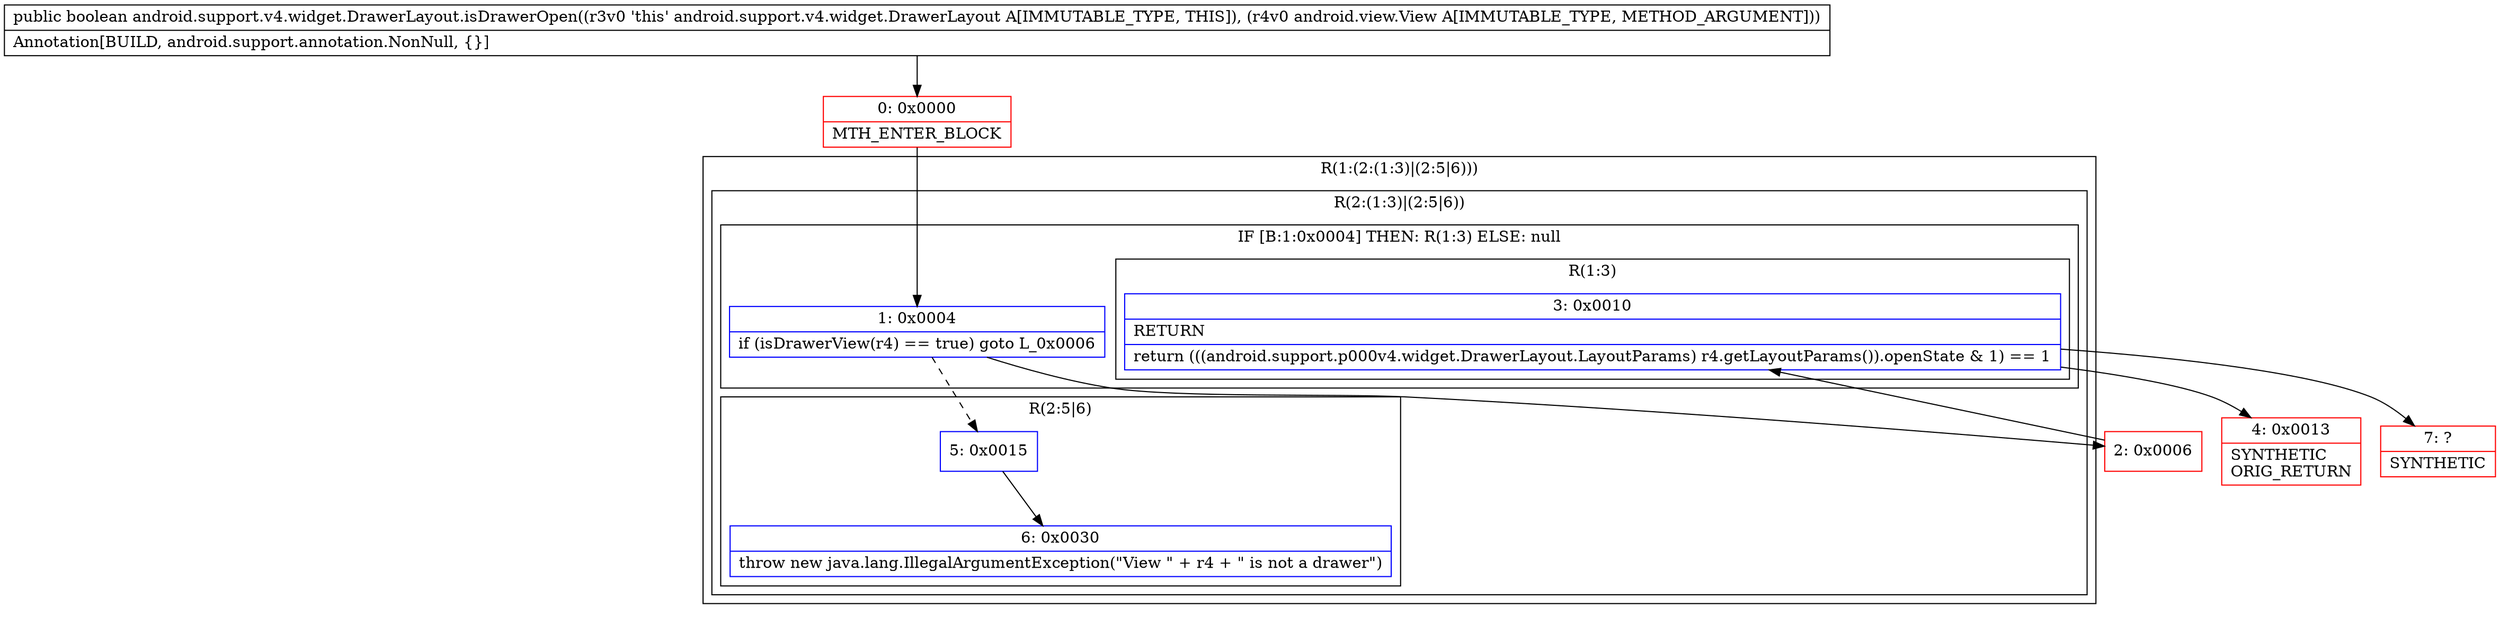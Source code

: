 digraph "CFG forandroid.support.v4.widget.DrawerLayout.isDrawerOpen(Landroid\/view\/View;)Z" {
subgraph cluster_Region_2055694779 {
label = "R(1:(2:(1:3)|(2:5|6)))";
node [shape=record,color=blue];
subgraph cluster_Region_38894274 {
label = "R(2:(1:3)|(2:5|6))";
node [shape=record,color=blue];
subgraph cluster_IfRegion_2061838618 {
label = "IF [B:1:0x0004] THEN: R(1:3) ELSE: null";
node [shape=record,color=blue];
Node_1 [shape=record,label="{1\:\ 0x0004|if (isDrawerView(r4) == true) goto L_0x0006\l}"];
subgraph cluster_Region_64618214 {
label = "R(1:3)";
node [shape=record,color=blue];
Node_3 [shape=record,label="{3\:\ 0x0010|RETURN\l|return (((android.support.p000v4.widget.DrawerLayout.LayoutParams) r4.getLayoutParams()).openState & 1) == 1\l}"];
}
}
subgraph cluster_Region_1112708503 {
label = "R(2:5|6)";
node [shape=record,color=blue];
Node_5 [shape=record,label="{5\:\ 0x0015}"];
Node_6 [shape=record,label="{6\:\ 0x0030|throw new java.lang.IllegalArgumentException(\"View \" + r4 + \" is not a drawer\")\l}"];
}
}
}
Node_0 [shape=record,color=red,label="{0\:\ 0x0000|MTH_ENTER_BLOCK\l}"];
Node_2 [shape=record,color=red,label="{2\:\ 0x0006}"];
Node_4 [shape=record,color=red,label="{4\:\ 0x0013|SYNTHETIC\lORIG_RETURN\l}"];
Node_7 [shape=record,color=red,label="{7\:\ ?|SYNTHETIC\l}"];
MethodNode[shape=record,label="{public boolean android.support.v4.widget.DrawerLayout.isDrawerOpen((r3v0 'this' android.support.v4.widget.DrawerLayout A[IMMUTABLE_TYPE, THIS]), (r4v0 android.view.View A[IMMUTABLE_TYPE, METHOD_ARGUMENT]))  | Annotation[BUILD, android.support.annotation.NonNull, \{\}]\l}"];
MethodNode -> Node_0;
Node_1 -> Node_2;
Node_1 -> Node_5[style=dashed];
Node_3 -> Node_4;
Node_3 -> Node_7;
Node_5 -> Node_6;
Node_0 -> Node_1;
Node_2 -> Node_3;
}

